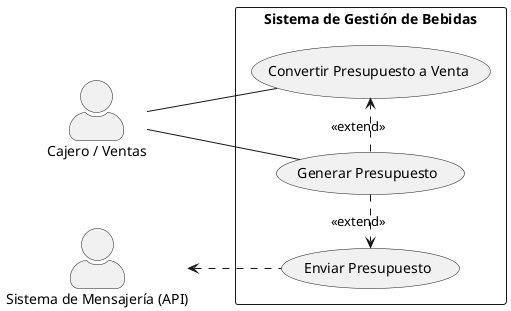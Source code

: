 @startuml
left to right direction
skinparam actorStyle awesome
skinparam packageStyle rectangle

actor "Cajero / Ventas" as Cajero
actor "Sistema de Mensajería (API)" as Mensajeria

rectangle "Sistema de Gestión de Bebidas" {
    usecase "Generar Presupuesto" as GenerarPresupuesto
    usecase "Enviar Presupuesto" as EnviarPresupuesto
    usecase "Convertir Presupuesto a Venta" as ConvertirAVenta
}

Cajero -- GenerarPresupuesto
Cajero -- ConvertirAVenta

GenerarPresupuesto .> EnviarPresupuesto : <<extend>>
Mensajeria <.. EnviarPresupuesto

GenerarPresupuesto .> ConvertirAVenta : <<extend>>

@enduml